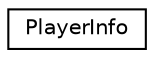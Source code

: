 digraph "Graphical Class Hierarchy"
{
  edge [fontname="Helvetica",fontsize="10",labelfontname="Helvetica",labelfontsize="10"];
  node [fontname="Helvetica",fontsize="10",shape=record];
  rankdir="LR";
  Node1 [label="PlayerInfo",height=0.2,width=0.4,color="black", fillcolor="white", style="filled",URL="$struct_player_info.html"];
}
